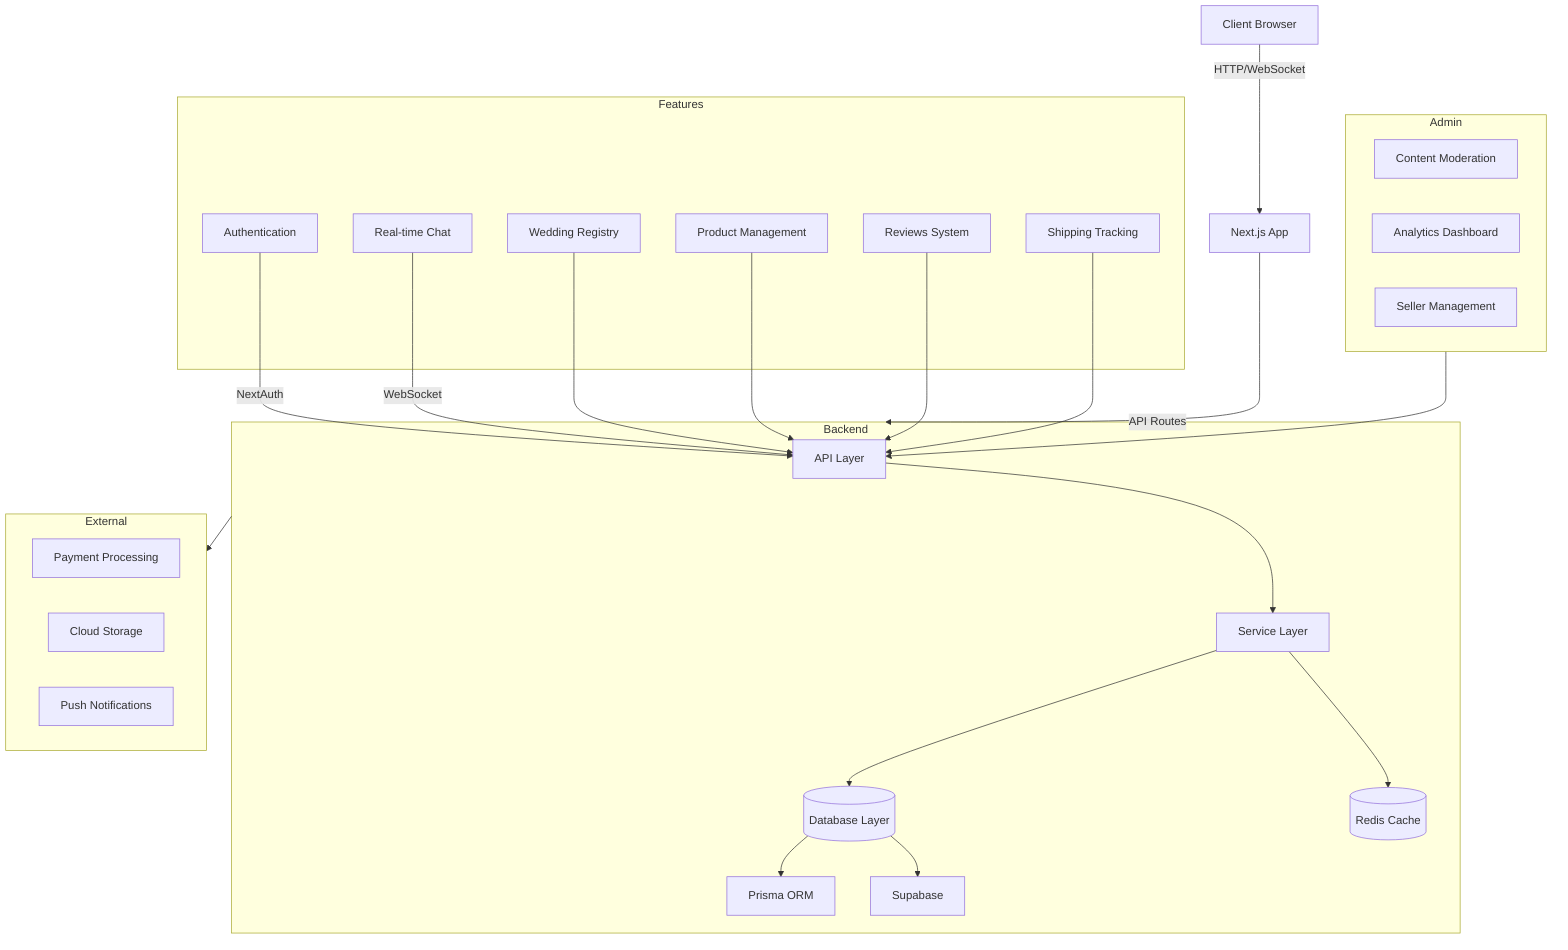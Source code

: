 graph TD
    Client[Client Browser] --> |HTTP/WebSocket| Next[Next.js App]
    Next --> |API Routes| Backend[Backend Services]
    
    subgraph Backend
        API[API Layer] --> Services[Service Layer]
        Services --> DB[(Database Layer)]
        DB --> Prisma[Prisma ORM]
        DB --> Supabase[Supabase]
        Services --> Redis[(Redis Cache)]
    end
    
    subgraph Features
        Auth[Authentication] --> |NextAuth| API
        Chat[Real-time Chat] --> |WebSocket| API
        Registry[Wedding Registry] --> API
        Products[Product Management] --> API
        Reviews[Reviews System] --> API
        Shipping[Shipping Tracking] --> API
    end
    
    subgraph Admin
        Moderation[Content Moderation]
        Analytics[Analytics Dashboard]
        Management[Seller Management]
    end
    
    Admin --> API
    
    subgraph External
        Payment[Payment Processing]
        Cloud[Cloud Storage]
        Notifications[Push Notifications]
    end
    
    Backend --> External